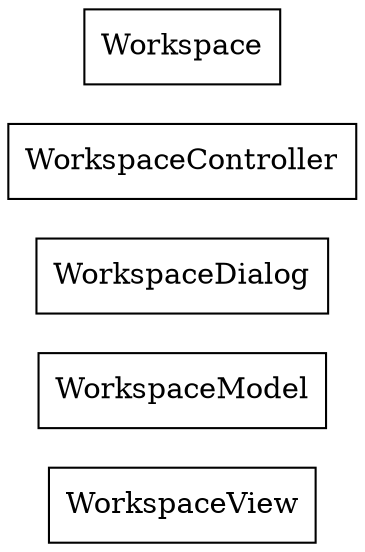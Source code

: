 strict digraph class_diagram {
  rankdir=LR;
  WorkspaceView[
    label="WorkspaceView",
    URL="WorkspaceView.html",
    tooltip="org.lamsfoundation.lams.common.ws.WorkspaceView",
    shape="record"
  ];
  WorkspaceModel[
    label="WorkspaceModel",
    URL="WorkspaceModel.html",
    tooltip="org.lamsfoundation.lams.common.ws.WorkspaceModel",
    shape="record"
  ];
  WorkspaceDialog[
    label="WorkspaceDialog",
    URL="WorkspaceDialog.html",
    tooltip="org.lamsfoundation.lams.common.ws.WorkspaceDialog",
    shape="record"
  ];
  WorkspaceController[
    label="WorkspaceController",
    URL="WorkspaceController.html",
    tooltip="org.lamsfoundation.lams.common.ws.WorkspaceController",
    shape="record"
  ];
  Workspace[
    label="Workspace",
    URL="Workspace.html",
    tooltip="org.lamsfoundation.lams.common.ws.Workspace",
    shape="record"
  ];
}
